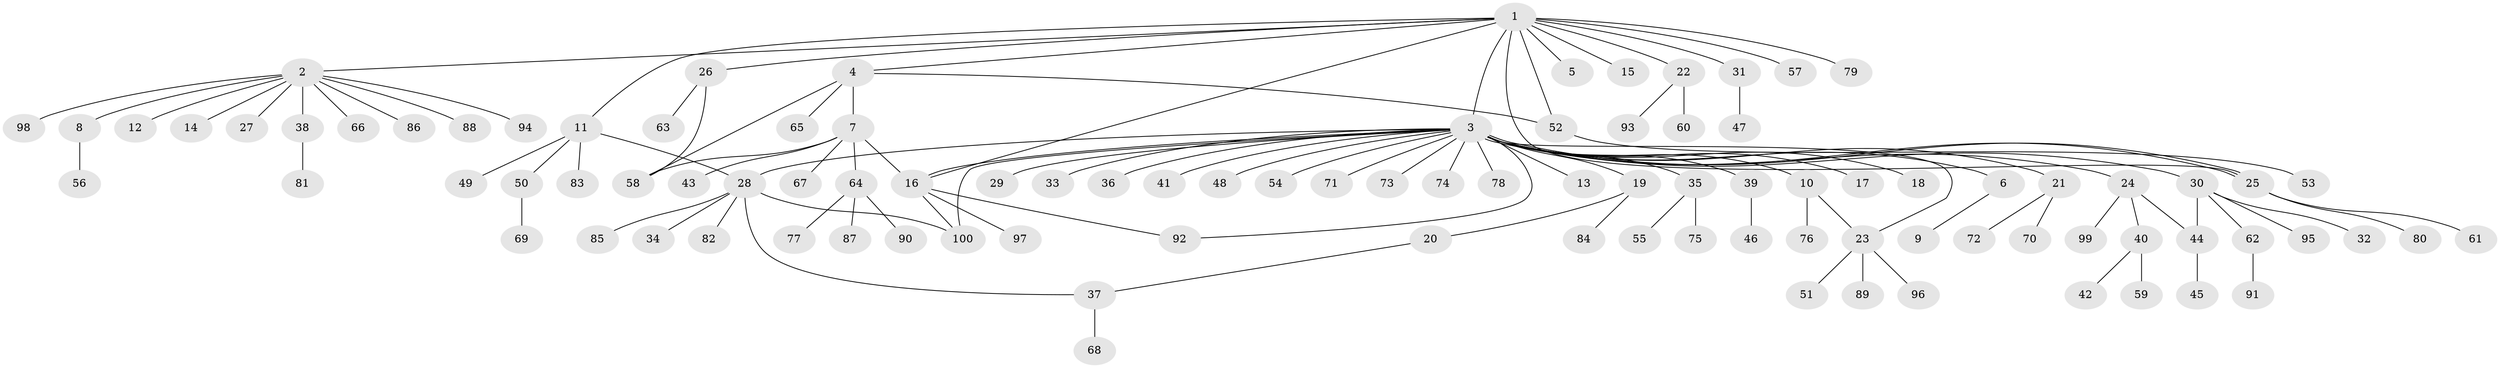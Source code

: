 // Generated by graph-tools (version 1.1) at 2025/25/03/09/25 03:25:58]
// undirected, 100 vertices, 113 edges
graph export_dot {
graph [start="1"]
  node [color=gray90,style=filled];
  1;
  2;
  3;
  4;
  5;
  6;
  7;
  8;
  9;
  10;
  11;
  12;
  13;
  14;
  15;
  16;
  17;
  18;
  19;
  20;
  21;
  22;
  23;
  24;
  25;
  26;
  27;
  28;
  29;
  30;
  31;
  32;
  33;
  34;
  35;
  36;
  37;
  38;
  39;
  40;
  41;
  42;
  43;
  44;
  45;
  46;
  47;
  48;
  49;
  50;
  51;
  52;
  53;
  54;
  55;
  56;
  57;
  58;
  59;
  60;
  61;
  62;
  63;
  64;
  65;
  66;
  67;
  68;
  69;
  70;
  71;
  72;
  73;
  74;
  75;
  76;
  77;
  78;
  79;
  80;
  81;
  82;
  83;
  84;
  85;
  86;
  87;
  88;
  89;
  90;
  91;
  92;
  93;
  94;
  95;
  96;
  97;
  98;
  99;
  100;
  1 -- 2;
  1 -- 3;
  1 -- 4;
  1 -- 5;
  1 -- 11;
  1 -- 15;
  1 -- 16;
  1 -- 22;
  1 -- 25;
  1 -- 26;
  1 -- 31;
  1 -- 52;
  1 -- 57;
  1 -- 79;
  2 -- 8;
  2 -- 12;
  2 -- 14;
  2 -- 27;
  2 -- 38;
  2 -- 66;
  2 -- 86;
  2 -- 88;
  2 -- 94;
  2 -- 98;
  3 -- 6;
  3 -- 10;
  3 -- 13;
  3 -- 16;
  3 -- 17;
  3 -- 18;
  3 -- 19;
  3 -- 21;
  3 -- 23;
  3 -- 24;
  3 -- 25;
  3 -- 25;
  3 -- 28;
  3 -- 29;
  3 -- 30;
  3 -- 33;
  3 -- 35;
  3 -- 36;
  3 -- 39;
  3 -- 41;
  3 -- 48;
  3 -- 54;
  3 -- 71;
  3 -- 73;
  3 -- 74;
  3 -- 78;
  3 -- 92;
  3 -- 100;
  4 -- 7;
  4 -- 52;
  4 -- 58;
  4 -- 65;
  6 -- 9;
  7 -- 16;
  7 -- 43;
  7 -- 58;
  7 -- 64;
  7 -- 67;
  8 -- 56;
  10 -- 23;
  10 -- 76;
  11 -- 28;
  11 -- 49;
  11 -- 50;
  11 -- 83;
  16 -- 92;
  16 -- 97;
  16 -- 100;
  19 -- 20;
  19 -- 84;
  20 -- 37;
  21 -- 70;
  21 -- 72;
  22 -- 60;
  22 -- 93;
  23 -- 51;
  23 -- 89;
  23 -- 96;
  24 -- 40;
  24 -- 44;
  24 -- 99;
  25 -- 61;
  25 -- 80;
  26 -- 58;
  26 -- 63;
  28 -- 34;
  28 -- 37;
  28 -- 82;
  28 -- 85;
  28 -- 100;
  30 -- 32;
  30 -- 44;
  30 -- 62;
  30 -- 95;
  31 -- 47;
  35 -- 55;
  35 -- 75;
  37 -- 68;
  38 -- 81;
  39 -- 46;
  40 -- 42;
  40 -- 59;
  44 -- 45;
  50 -- 69;
  52 -- 53;
  62 -- 91;
  64 -- 77;
  64 -- 87;
  64 -- 90;
}
